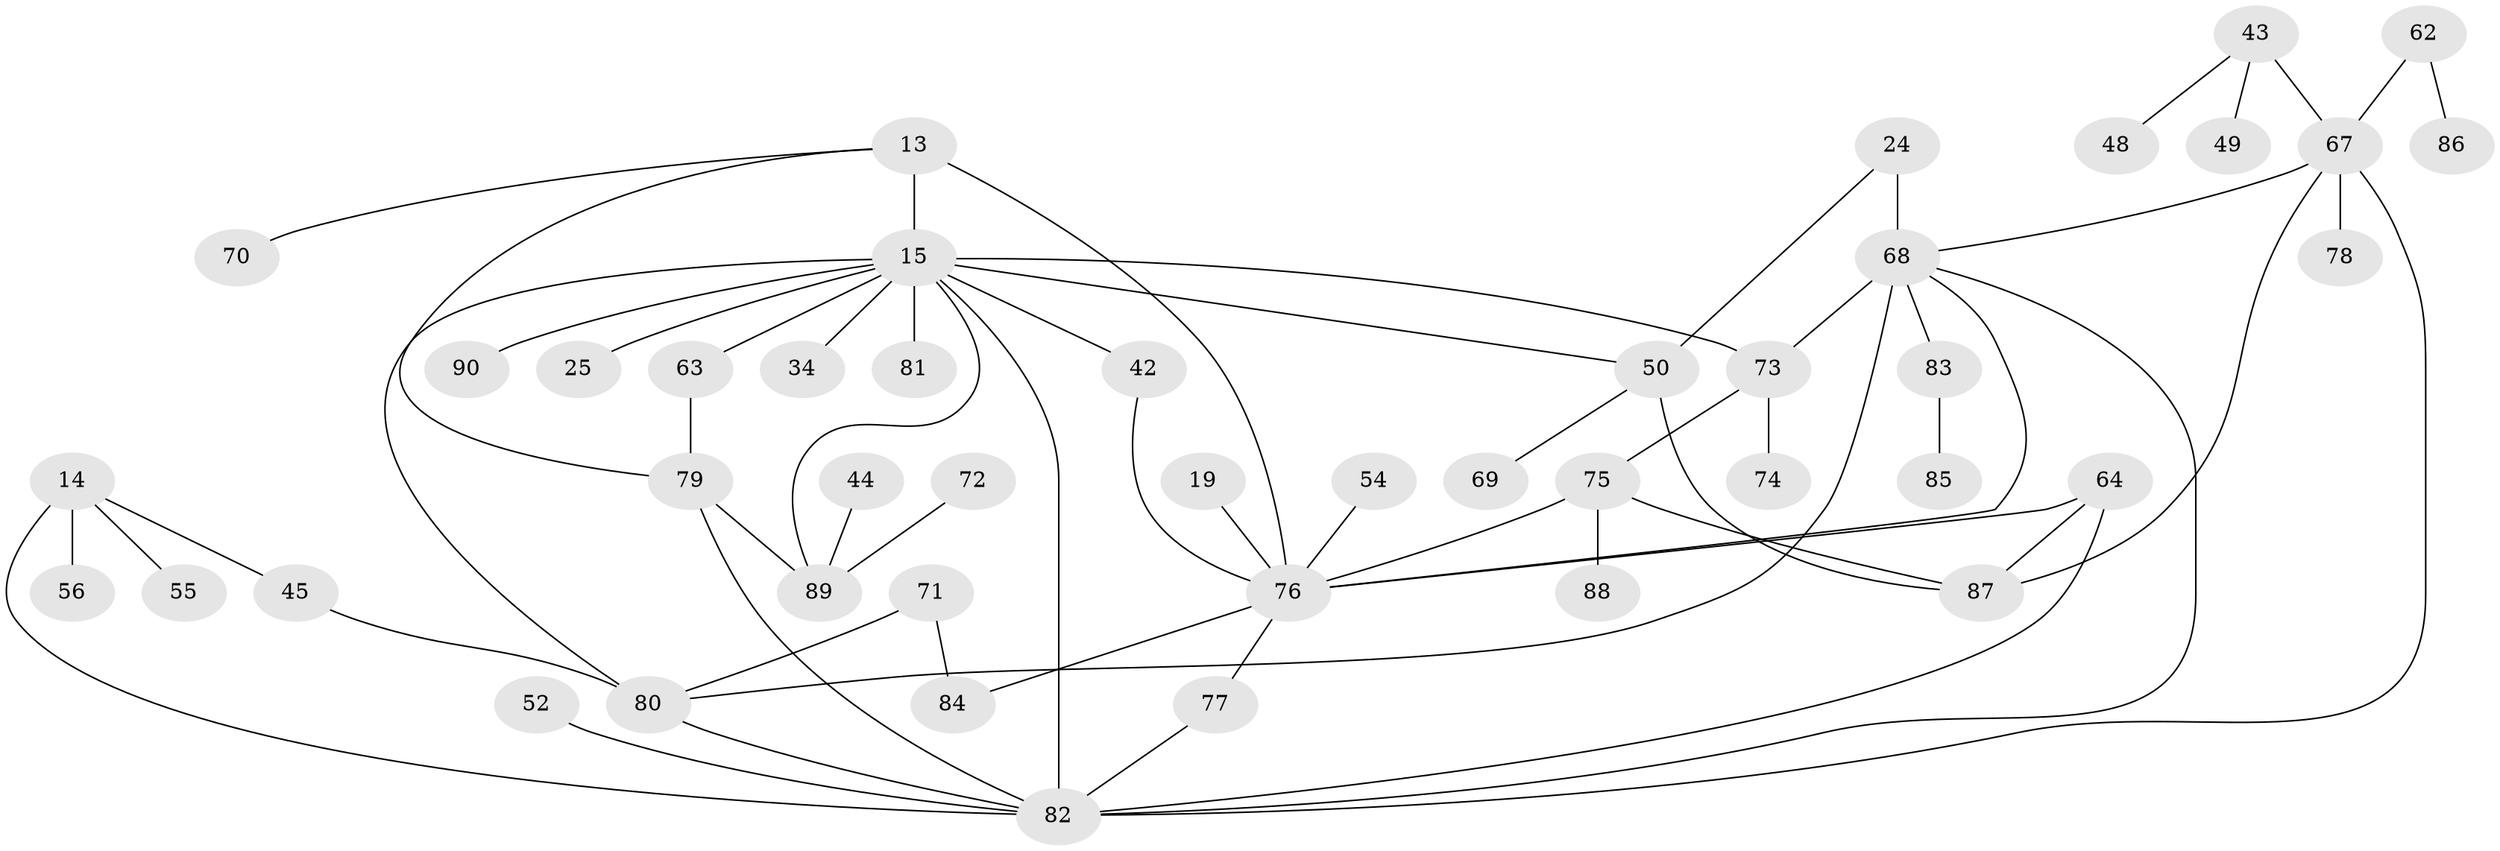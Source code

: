 // original degree distribution, {7: 0.011111111111111112, 12: 0.011111111111111112, 3: 0.18888888888888888, 1: 0.3, 4: 0.1111111111111111, 2: 0.25555555555555554, 5: 0.1, 6: 0.022222222222222223}
// Generated by graph-tools (version 1.1) at 2025/42/03/09/25 04:42:00]
// undirected, 45 vertices, 62 edges
graph export_dot {
graph [start="1"]
  node [color=gray90,style=filled];
  13;
  14;
  15 [super="+6"];
  19;
  24;
  25;
  34;
  42 [super="+5"];
  43 [super="+40"];
  44;
  45;
  48;
  49;
  50 [super="+10+29+27"];
  52;
  54 [super="+53"];
  55;
  56;
  62;
  63;
  64 [super="+57"];
  67 [super="+12+65"];
  68 [super="+39+47+35+61"];
  69;
  70 [super="+26"];
  71 [super="+37"];
  72;
  73 [super="+60"];
  74;
  75 [super="+46"];
  76 [super="+16"];
  77;
  78;
  79 [super="+59"];
  80 [super="+9+36"];
  81;
  82 [super="+1+3+8+31"];
  83;
  84;
  85;
  86;
  87 [super="+41"];
  88;
  89 [super="+18+20+66"];
  90;
  13 -- 76 [weight=2];
  13 -- 15;
  13 -- 79;
  13 -- 70;
  14 -- 45;
  14 -- 55;
  14 -- 56;
  14 -- 82 [weight=2];
  15 -- 90;
  15 -- 34;
  15 -- 42;
  15 -- 81;
  15 -- 82 [weight=2];
  15 -- 25;
  15 -- 63;
  15 -- 80 [weight=2];
  15 -- 50;
  15 -- 89;
  15 -- 73;
  19 -- 76;
  24 -- 50 [weight=2];
  24 -- 68 [weight=3];
  42 -- 76;
  43 -- 48;
  43 -- 67 [weight=2];
  43 -- 49;
  44 -- 89;
  45 -- 80;
  50 -- 69;
  50 -- 87;
  52 -- 82;
  54 -- 76;
  62 -- 86;
  62 -- 67;
  63 -- 79;
  64 -- 82 [weight=2];
  64 -- 76;
  64 -- 87;
  67 -- 82 [weight=2];
  67 -- 87;
  67 -- 78;
  67 -- 68;
  68 -- 82;
  68 -- 76;
  68 -- 80;
  68 -- 83;
  68 -- 73;
  71 -- 80 [weight=2];
  71 -- 84;
  72 -- 89;
  73 -- 74;
  73 -- 75;
  75 -- 88;
  75 -- 76;
  75 -- 87;
  76 -- 77;
  76 -- 84;
  77 -- 82;
  79 -- 82 [weight=2];
  79 -- 89 [weight=2];
  80 -- 82;
  83 -- 85;
}
